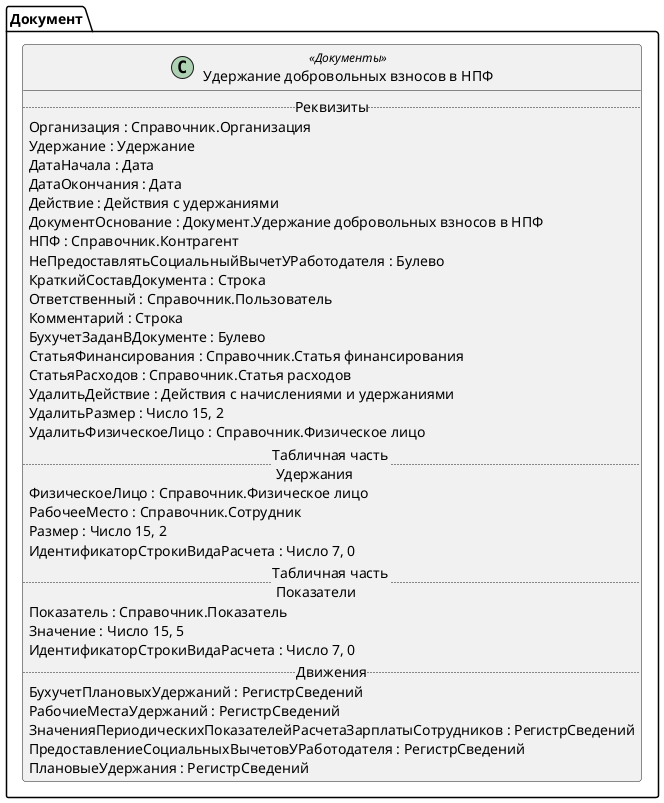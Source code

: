 ﻿@startuml УдержаниеДобровольныхВзносовВНПФ
'!include templates.wsd
'..\include templates.wsd
class Документ.УдержаниеДобровольныхВзносовВНПФ as "Удержание добровольных взносов в НПФ" <<Документы>>
{
..Реквизиты..
Организация : Справочник.Организация
Удержание : Удержание
ДатаНачала : Дата
ДатаОкончания : Дата
Действие : Действия с удержаниями
ДокументОснование : Документ.Удержание добровольных взносов в НПФ
НПФ : Справочник.Контрагент
НеПредоставлятьСоциальныйВычетУРаботодателя : Булево
КраткийСоставДокумента : Строка
Ответственный : Справочник.Пользователь
Комментарий : Строка
БухучетЗаданВДокументе : Булево
СтатьяФинансирования : Справочник.Статья финансирования
СтатьяРасходов : Справочник.Статья расходов
УдалитьДействие : Действия с начислениями и удержаниями
УдалитьРазмер : Число 15, 2
УдалитьФизическоеЛицо : Справочник.Физическое лицо
..Табличная часть \n Удержания..
ФизическоеЛицо : Справочник.Физическое лицо
РабочееМесто : Справочник.Сотрудник
Размер : Число 15, 2
ИдентификаторСтрокиВидаРасчета : Число 7, 0
..Табличная часть \n Показатели..
Показатель : Справочник.Показатель
Значение : Число 15, 5
ИдентификаторСтрокиВидаРасчета : Число 7, 0
..Движения..
БухучетПлановыхУдержаний : РегистрСведений
РабочиеМестаУдержаний : РегистрСведений
ЗначенияПериодическихПоказателейРасчетаЗарплатыСотрудников : РегистрСведений
ПредоставлениеСоциальныхВычетовУРаботодателя : РегистрСведений
ПлановыеУдержания : РегистрСведений
}
@enduml
